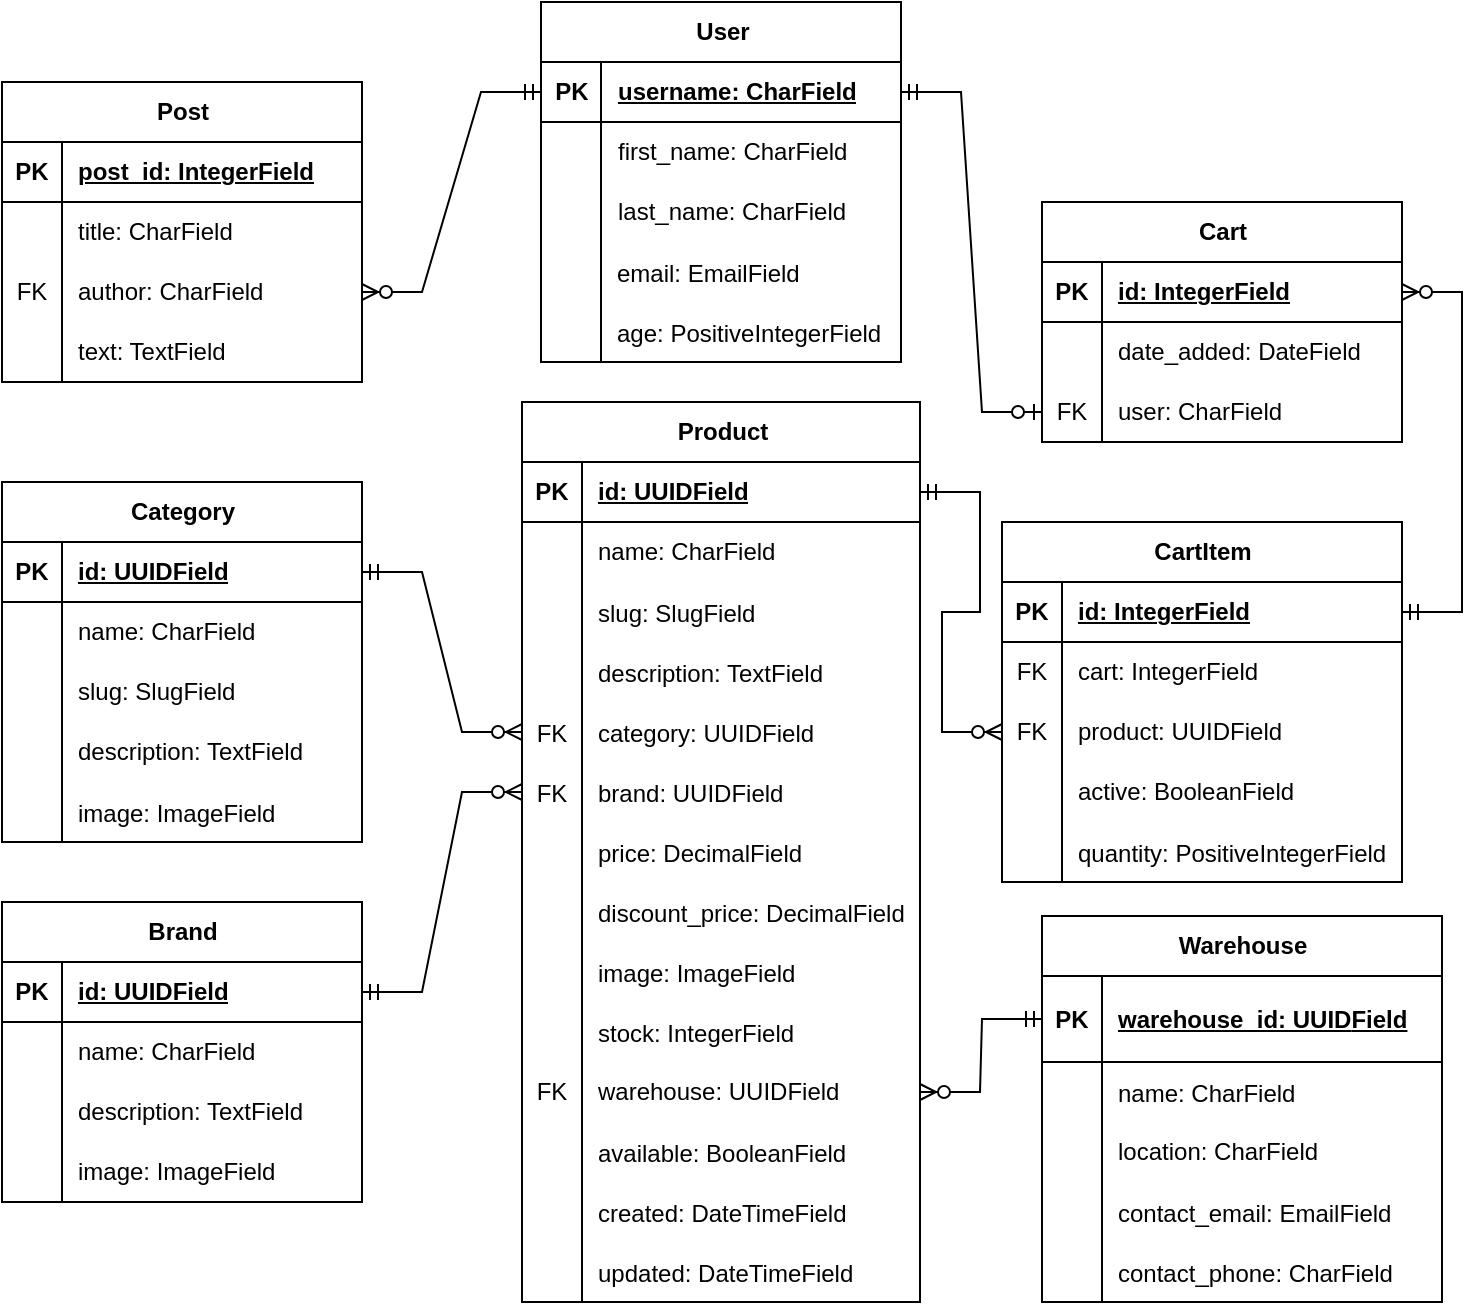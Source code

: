 <mxfile version="24.7.17">
  <diagram id="R2lEEEUBdFMjLlhIrx00" name="Page-1">
    <mxGraphModel dx="1434" dy="838" grid="1" gridSize="10" guides="1" tooltips="1" connect="1" arrows="1" fold="1" page="1" pageScale="1" pageWidth="1169" pageHeight="1654" math="0" shadow="0" extFonts="Permanent Marker^https://fonts.googleapis.com/css?family=Permanent+Marker">
      <root>
        <mxCell id="0" />
        <mxCell id="1" parent="0" />
        <mxCell id="9a4lWJlWCkTllYiElJzS-14" value="Warehouse" style="shape=table;startSize=30;container=1;collapsible=1;childLayout=tableLayout;fixedRows=1;rowLines=0;fontStyle=1;align=center;resizeLast=1;html=1;" parent="1" vertex="1">
          <mxGeometry x="920" y="657" width="200" height="193" as="geometry" />
        </mxCell>
        <mxCell id="9a4lWJlWCkTllYiElJzS-15" value="" style="shape=tableRow;horizontal=0;startSize=0;swimlaneHead=0;swimlaneBody=0;fillColor=none;collapsible=0;dropTarget=0;points=[[0,0.5],[1,0.5]];portConstraint=eastwest;top=0;left=0;right=0;bottom=1;" parent="9a4lWJlWCkTllYiElJzS-14" vertex="1">
          <mxGeometry y="30" width="200" height="43" as="geometry" />
        </mxCell>
        <mxCell id="9a4lWJlWCkTllYiElJzS-16" value="PK" style="shape=partialRectangle;connectable=0;fillColor=none;top=0;left=0;bottom=0;right=0;fontStyle=1;overflow=hidden;whiteSpace=wrap;html=1;" parent="9a4lWJlWCkTllYiElJzS-15" vertex="1">
          <mxGeometry width="30" height="43" as="geometry">
            <mxRectangle width="30" height="43" as="alternateBounds" />
          </mxGeometry>
        </mxCell>
        <mxCell id="9a4lWJlWCkTllYiElJzS-17" value="warehouse_id: UUID&lt;span style=&quot;background-color: initial;&quot;&gt;Field&lt;/span&gt;" style="shape=partialRectangle;connectable=0;fillColor=none;top=0;left=0;bottom=0;right=0;align=left;spacingLeft=6;fontStyle=5;overflow=hidden;whiteSpace=wrap;html=1;" parent="9a4lWJlWCkTllYiElJzS-15" vertex="1">
          <mxGeometry x="30" width="170" height="43" as="geometry">
            <mxRectangle width="170" height="43" as="alternateBounds" />
          </mxGeometry>
        </mxCell>
        <mxCell id="gt1gGx5hnuuMi3qOZjvq-41" value="" style="shape=tableRow;horizontal=0;startSize=0;swimlaneHead=0;swimlaneBody=0;fillColor=none;collapsible=0;dropTarget=0;points=[[0,0.5],[1,0.5]];portConstraint=eastwest;top=0;left=0;right=0;bottom=0;" parent="9a4lWJlWCkTllYiElJzS-14" vertex="1">
          <mxGeometry y="73" width="200" height="30" as="geometry" />
        </mxCell>
        <mxCell id="gt1gGx5hnuuMi3qOZjvq-42" value="" style="shape=partialRectangle;connectable=0;fillColor=none;top=0;left=0;bottom=0;right=0;editable=1;overflow=hidden;" parent="gt1gGx5hnuuMi3qOZjvq-41" vertex="1">
          <mxGeometry width="30" height="30" as="geometry">
            <mxRectangle width="30" height="30" as="alternateBounds" />
          </mxGeometry>
        </mxCell>
        <mxCell id="gt1gGx5hnuuMi3qOZjvq-43" value="name: CharField" style="shape=partialRectangle;connectable=0;fillColor=none;top=0;left=0;bottom=0;right=0;align=left;spacingLeft=6;overflow=hidden;" parent="gt1gGx5hnuuMi3qOZjvq-41" vertex="1">
          <mxGeometry x="30" width="170" height="30" as="geometry">
            <mxRectangle width="170" height="30" as="alternateBounds" />
          </mxGeometry>
        </mxCell>
        <mxCell id="9a4lWJlWCkTllYiElJzS-18" value="" style="shape=tableRow;horizontal=0;startSize=0;swimlaneHead=0;swimlaneBody=0;fillColor=none;collapsible=0;dropTarget=0;points=[[0,0.5],[1,0.5]];portConstraint=eastwest;top=0;left=0;right=0;bottom=0;" parent="9a4lWJlWCkTllYiElJzS-14" vertex="1">
          <mxGeometry y="103" width="200" height="30" as="geometry" />
        </mxCell>
        <mxCell id="9a4lWJlWCkTllYiElJzS-19" value="" style="shape=partialRectangle;connectable=0;fillColor=none;top=0;left=0;bottom=0;right=0;editable=1;overflow=hidden;whiteSpace=wrap;html=1;" parent="9a4lWJlWCkTllYiElJzS-18" vertex="1">
          <mxGeometry width="30" height="30" as="geometry">
            <mxRectangle width="30" height="30" as="alternateBounds" />
          </mxGeometry>
        </mxCell>
        <mxCell id="9a4lWJlWCkTllYiElJzS-20" value="location: CharField" style="shape=partialRectangle;connectable=0;fillColor=none;top=0;left=0;bottom=0;right=0;align=left;spacingLeft=6;overflow=hidden;whiteSpace=wrap;html=1;" parent="9a4lWJlWCkTllYiElJzS-18" vertex="1">
          <mxGeometry x="30" width="170" height="30" as="geometry">
            <mxRectangle width="170" height="30" as="alternateBounds" />
          </mxGeometry>
        </mxCell>
        <mxCell id="gt1gGx5hnuuMi3qOZjvq-44" value="" style="shape=tableRow;horizontal=0;startSize=0;swimlaneHead=0;swimlaneBody=0;fillColor=none;collapsible=0;dropTarget=0;points=[[0,0.5],[1,0.5]];portConstraint=eastwest;top=0;left=0;right=0;bottom=0;" parent="9a4lWJlWCkTllYiElJzS-14" vertex="1">
          <mxGeometry y="133" width="200" height="30" as="geometry" />
        </mxCell>
        <mxCell id="gt1gGx5hnuuMi3qOZjvq-45" value="" style="shape=partialRectangle;connectable=0;fillColor=none;top=0;left=0;bottom=0;right=0;editable=1;overflow=hidden;" parent="gt1gGx5hnuuMi3qOZjvq-44" vertex="1">
          <mxGeometry width="30" height="30" as="geometry">
            <mxRectangle width="30" height="30" as="alternateBounds" />
          </mxGeometry>
        </mxCell>
        <mxCell id="gt1gGx5hnuuMi3qOZjvq-46" value="contact_email: EmailField" style="shape=partialRectangle;connectable=0;fillColor=none;top=0;left=0;bottom=0;right=0;align=left;spacingLeft=6;overflow=hidden;" parent="gt1gGx5hnuuMi3qOZjvq-44" vertex="1">
          <mxGeometry x="30" width="170" height="30" as="geometry">
            <mxRectangle width="170" height="30" as="alternateBounds" />
          </mxGeometry>
        </mxCell>
        <mxCell id="gt1gGx5hnuuMi3qOZjvq-47" value="" style="shape=tableRow;horizontal=0;startSize=0;swimlaneHead=0;swimlaneBody=0;fillColor=none;collapsible=0;dropTarget=0;points=[[0,0.5],[1,0.5]];portConstraint=eastwest;top=0;left=0;right=0;bottom=0;" parent="9a4lWJlWCkTllYiElJzS-14" vertex="1">
          <mxGeometry y="163" width="200" height="30" as="geometry" />
        </mxCell>
        <mxCell id="gt1gGx5hnuuMi3qOZjvq-48" value="" style="shape=partialRectangle;connectable=0;fillColor=none;top=0;left=0;bottom=0;right=0;editable=1;overflow=hidden;" parent="gt1gGx5hnuuMi3qOZjvq-47" vertex="1">
          <mxGeometry width="30" height="30" as="geometry">
            <mxRectangle width="30" height="30" as="alternateBounds" />
          </mxGeometry>
        </mxCell>
        <mxCell id="gt1gGx5hnuuMi3qOZjvq-49" value="contact_phone: CharField" style="shape=partialRectangle;connectable=0;fillColor=none;top=0;left=0;bottom=0;right=0;align=left;spacingLeft=6;overflow=hidden;" parent="gt1gGx5hnuuMi3qOZjvq-47" vertex="1">
          <mxGeometry x="30" width="170" height="30" as="geometry">
            <mxRectangle width="170" height="30" as="alternateBounds" />
          </mxGeometry>
        </mxCell>
        <mxCell id="9a4lWJlWCkTllYiElJzS-28" value="Product" style="shape=table;startSize=30;container=1;collapsible=1;childLayout=tableLayout;fixedRows=1;rowLines=0;fontStyle=1;align=center;resizeLast=1;html=1;" parent="1" vertex="1">
          <mxGeometry x="660" y="400" width="199" height="450" as="geometry" />
        </mxCell>
        <mxCell id="9a4lWJlWCkTllYiElJzS-29" value="" style="shape=tableRow;horizontal=0;startSize=0;swimlaneHead=0;swimlaneBody=0;fillColor=none;collapsible=0;dropTarget=0;points=[[0,0.5],[1,0.5]];portConstraint=eastwest;top=0;left=0;right=0;bottom=1;" parent="9a4lWJlWCkTllYiElJzS-28" vertex="1">
          <mxGeometry y="30" width="199" height="30" as="geometry" />
        </mxCell>
        <mxCell id="9a4lWJlWCkTllYiElJzS-30" value="PK" style="shape=partialRectangle;connectable=0;fillColor=none;top=0;left=0;bottom=0;right=0;fontStyle=1;overflow=hidden;whiteSpace=wrap;html=1;" parent="9a4lWJlWCkTllYiElJzS-29" vertex="1">
          <mxGeometry width="30" height="30" as="geometry">
            <mxRectangle width="30" height="30" as="alternateBounds" />
          </mxGeometry>
        </mxCell>
        <mxCell id="9a4lWJlWCkTllYiElJzS-31" value="id: UUIDField" style="shape=partialRectangle;connectable=0;fillColor=none;top=0;left=0;bottom=0;right=0;align=left;spacingLeft=6;fontStyle=5;overflow=hidden;whiteSpace=wrap;html=1;" parent="9a4lWJlWCkTllYiElJzS-29" vertex="1">
          <mxGeometry x="30" width="169" height="30" as="geometry">
            <mxRectangle width="169" height="30" as="alternateBounds" />
          </mxGeometry>
        </mxCell>
        <mxCell id="9a4lWJlWCkTllYiElJzS-32" value="" style="shape=tableRow;horizontal=0;startSize=0;swimlaneHead=0;swimlaneBody=0;fillColor=none;collapsible=0;dropTarget=0;points=[[0,0.5],[1,0.5]];portConstraint=eastwest;top=0;left=0;right=0;bottom=0;" parent="9a4lWJlWCkTllYiElJzS-28" vertex="1">
          <mxGeometry y="60" width="199" height="30" as="geometry" />
        </mxCell>
        <mxCell id="9a4lWJlWCkTllYiElJzS-33" value="" style="shape=partialRectangle;connectable=0;fillColor=none;top=0;left=0;bottom=0;right=0;editable=1;overflow=hidden;whiteSpace=wrap;html=1;" parent="9a4lWJlWCkTllYiElJzS-32" vertex="1">
          <mxGeometry width="30" height="30" as="geometry">
            <mxRectangle width="30" height="30" as="alternateBounds" />
          </mxGeometry>
        </mxCell>
        <mxCell id="9a4lWJlWCkTllYiElJzS-34" value="name: CharField" style="shape=partialRectangle;connectable=0;fillColor=none;top=0;left=0;bottom=0;right=0;align=left;spacingLeft=6;overflow=hidden;whiteSpace=wrap;html=1;" parent="9a4lWJlWCkTllYiElJzS-32" vertex="1">
          <mxGeometry x="30" width="169" height="30" as="geometry">
            <mxRectangle width="169" height="30" as="alternateBounds" />
          </mxGeometry>
        </mxCell>
        <mxCell id="gt1gGx5hnuuMi3qOZjvq-4" value="" style="shape=tableRow;horizontal=0;startSize=0;swimlaneHead=0;swimlaneBody=0;fillColor=none;collapsible=0;dropTarget=0;points=[[0,0.5],[1,0.5]];portConstraint=eastwest;top=0;left=0;right=0;bottom=0;" parent="9a4lWJlWCkTllYiElJzS-28" vertex="1">
          <mxGeometry y="90" width="199" height="30" as="geometry" />
        </mxCell>
        <mxCell id="gt1gGx5hnuuMi3qOZjvq-5" value="" style="shape=partialRectangle;connectable=0;fillColor=none;top=0;left=0;bottom=0;right=0;editable=1;overflow=hidden;" parent="gt1gGx5hnuuMi3qOZjvq-4" vertex="1">
          <mxGeometry width="30" height="30" as="geometry">
            <mxRectangle width="30" height="30" as="alternateBounds" />
          </mxGeometry>
        </mxCell>
        <mxCell id="gt1gGx5hnuuMi3qOZjvq-6" value="slug: SlugField" style="shape=partialRectangle;connectable=0;fillColor=none;top=0;left=0;bottom=0;right=0;align=left;spacingLeft=6;overflow=hidden;" parent="gt1gGx5hnuuMi3qOZjvq-4" vertex="1">
          <mxGeometry x="30" width="169" height="30" as="geometry">
            <mxRectangle width="169" height="30" as="alternateBounds" />
          </mxGeometry>
        </mxCell>
        <mxCell id="gt1gGx5hnuuMi3qOZjvq-7" value="" style="shape=tableRow;horizontal=0;startSize=0;swimlaneHead=0;swimlaneBody=0;fillColor=none;collapsible=0;dropTarget=0;points=[[0,0.5],[1,0.5]];portConstraint=eastwest;top=0;left=0;right=0;bottom=0;" parent="9a4lWJlWCkTllYiElJzS-28" vertex="1">
          <mxGeometry y="120" width="199" height="30" as="geometry" />
        </mxCell>
        <mxCell id="gt1gGx5hnuuMi3qOZjvq-8" value="" style="shape=partialRectangle;connectable=0;fillColor=none;top=0;left=0;bottom=0;right=0;editable=1;overflow=hidden;" parent="gt1gGx5hnuuMi3qOZjvq-7" vertex="1">
          <mxGeometry width="30" height="30" as="geometry">
            <mxRectangle width="30" height="30" as="alternateBounds" />
          </mxGeometry>
        </mxCell>
        <mxCell id="gt1gGx5hnuuMi3qOZjvq-9" value="description: TextField" style="shape=partialRectangle;connectable=0;fillColor=none;top=0;left=0;bottom=0;right=0;align=left;spacingLeft=6;overflow=hidden;" parent="gt1gGx5hnuuMi3qOZjvq-7" vertex="1">
          <mxGeometry x="30" width="169" height="30" as="geometry">
            <mxRectangle width="169" height="30" as="alternateBounds" />
          </mxGeometry>
        </mxCell>
        <mxCell id="gt1gGx5hnuuMi3qOZjvq-10" value="" style="shape=tableRow;horizontal=0;startSize=0;swimlaneHead=0;swimlaneBody=0;fillColor=none;collapsible=0;dropTarget=0;points=[[0,0.5],[1,0.5]];portConstraint=eastwest;top=0;left=0;right=0;bottom=0;" parent="9a4lWJlWCkTllYiElJzS-28" vertex="1">
          <mxGeometry y="150" width="199" height="30" as="geometry" />
        </mxCell>
        <mxCell id="gt1gGx5hnuuMi3qOZjvq-11" value="FK" style="shape=partialRectangle;connectable=0;fillColor=none;top=0;left=0;bottom=0;right=0;editable=1;overflow=hidden;" parent="gt1gGx5hnuuMi3qOZjvq-10" vertex="1">
          <mxGeometry width="30" height="30" as="geometry">
            <mxRectangle width="30" height="30" as="alternateBounds" />
          </mxGeometry>
        </mxCell>
        <mxCell id="gt1gGx5hnuuMi3qOZjvq-12" value="category: UUIDField" style="shape=partialRectangle;connectable=0;fillColor=none;top=0;left=0;bottom=0;right=0;align=left;spacingLeft=6;overflow=hidden;" parent="gt1gGx5hnuuMi3qOZjvq-10" vertex="1">
          <mxGeometry x="30" width="169" height="30" as="geometry">
            <mxRectangle width="169" height="30" as="alternateBounds" />
          </mxGeometry>
        </mxCell>
        <mxCell id="gt1gGx5hnuuMi3qOZjvq-13" value="" style="shape=tableRow;horizontal=0;startSize=0;swimlaneHead=0;swimlaneBody=0;fillColor=none;collapsible=0;dropTarget=0;points=[[0,0.5],[1,0.5]];portConstraint=eastwest;top=0;left=0;right=0;bottom=0;" parent="9a4lWJlWCkTllYiElJzS-28" vertex="1">
          <mxGeometry y="180" width="199" height="30" as="geometry" />
        </mxCell>
        <mxCell id="gt1gGx5hnuuMi3qOZjvq-14" value="FK" style="shape=partialRectangle;connectable=0;fillColor=none;top=0;left=0;bottom=0;right=0;editable=1;overflow=hidden;" parent="gt1gGx5hnuuMi3qOZjvq-13" vertex="1">
          <mxGeometry width="30" height="30" as="geometry">
            <mxRectangle width="30" height="30" as="alternateBounds" />
          </mxGeometry>
        </mxCell>
        <mxCell id="gt1gGx5hnuuMi3qOZjvq-15" value="brand: UUIDField" style="shape=partialRectangle;connectable=0;fillColor=none;top=0;left=0;bottom=0;right=0;align=left;spacingLeft=6;overflow=hidden;" parent="gt1gGx5hnuuMi3qOZjvq-13" vertex="1">
          <mxGeometry x="30" width="169" height="30" as="geometry">
            <mxRectangle width="169" height="30" as="alternateBounds" />
          </mxGeometry>
        </mxCell>
        <mxCell id="gt1gGx5hnuuMi3qOZjvq-16" value="" style="shape=tableRow;horizontal=0;startSize=0;swimlaneHead=0;swimlaneBody=0;fillColor=none;collapsible=0;dropTarget=0;points=[[0,0.5],[1,0.5]];portConstraint=eastwest;top=0;left=0;right=0;bottom=0;" parent="9a4lWJlWCkTllYiElJzS-28" vertex="1">
          <mxGeometry y="210" width="199" height="30" as="geometry" />
        </mxCell>
        <mxCell id="gt1gGx5hnuuMi3qOZjvq-17" value="" style="shape=partialRectangle;connectable=0;fillColor=none;top=0;left=0;bottom=0;right=0;editable=1;overflow=hidden;" parent="gt1gGx5hnuuMi3qOZjvq-16" vertex="1">
          <mxGeometry width="30" height="30" as="geometry">
            <mxRectangle width="30" height="30" as="alternateBounds" />
          </mxGeometry>
        </mxCell>
        <mxCell id="gt1gGx5hnuuMi3qOZjvq-18" value="price: DecimalField" style="shape=partialRectangle;connectable=0;fillColor=none;top=0;left=0;bottom=0;right=0;align=left;spacingLeft=6;overflow=hidden;" parent="gt1gGx5hnuuMi3qOZjvq-16" vertex="1">
          <mxGeometry x="30" width="169" height="30" as="geometry">
            <mxRectangle width="169" height="30" as="alternateBounds" />
          </mxGeometry>
        </mxCell>
        <mxCell id="gt1gGx5hnuuMi3qOZjvq-19" value="" style="shape=tableRow;horizontal=0;startSize=0;swimlaneHead=0;swimlaneBody=0;fillColor=none;collapsible=0;dropTarget=0;points=[[0,0.5],[1,0.5]];portConstraint=eastwest;top=0;left=0;right=0;bottom=0;" parent="9a4lWJlWCkTllYiElJzS-28" vertex="1">
          <mxGeometry y="240" width="199" height="30" as="geometry" />
        </mxCell>
        <mxCell id="gt1gGx5hnuuMi3qOZjvq-20" value="" style="shape=partialRectangle;connectable=0;fillColor=none;top=0;left=0;bottom=0;right=0;editable=1;overflow=hidden;" parent="gt1gGx5hnuuMi3qOZjvq-19" vertex="1">
          <mxGeometry width="30" height="30" as="geometry">
            <mxRectangle width="30" height="30" as="alternateBounds" />
          </mxGeometry>
        </mxCell>
        <mxCell id="gt1gGx5hnuuMi3qOZjvq-21" value="discount_price: DecimalField" style="shape=partialRectangle;connectable=0;fillColor=none;top=0;left=0;bottom=0;right=0;align=left;spacingLeft=6;overflow=hidden;" parent="gt1gGx5hnuuMi3qOZjvq-19" vertex="1">
          <mxGeometry x="30" width="169" height="30" as="geometry">
            <mxRectangle width="169" height="30" as="alternateBounds" />
          </mxGeometry>
        </mxCell>
        <mxCell id="gt1gGx5hnuuMi3qOZjvq-22" value="" style="shape=tableRow;horizontal=0;startSize=0;swimlaneHead=0;swimlaneBody=0;fillColor=none;collapsible=0;dropTarget=0;points=[[0,0.5],[1,0.5]];portConstraint=eastwest;top=0;left=0;right=0;bottom=0;" parent="9a4lWJlWCkTllYiElJzS-28" vertex="1">
          <mxGeometry y="270" width="199" height="30" as="geometry" />
        </mxCell>
        <mxCell id="gt1gGx5hnuuMi3qOZjvq-23" value="" style="shape=partialRectangle;connectable=0;fillColor=none;top=0;left=0;bottom=0;right=0;editable=1;overflow=hidden;" parent="gt1gGx5hnuuMi3qOZjvq-22" vertex="1">
          <mxGeometry width="30" height="30" as="geometry">
            <mxRectangle width="30" height="30" as="alternateBounds" />
          </mxGeometry>
        </mxCell>
        <mxCell id="gt1gGx5hnuuMi3qOZjvq-24" value="image: ImageField" style="shape=partialRectangle;connectable=0;fillColor=none;top=0;left=0;bottom=0;right=0;align=left;spacingLeft=6;overflow=hidden;" parent="gt1gGx5hnuuMi3qOZjvq-22" vertex="1">
          <mxGeometry x="30" width="169" height="30" as="geometry">
            <mxRectangle width="169" height="30" as="alternateBounds" />
          </mxGeometry>
        </mxCell>
        <mxCell id="gt1gGx5hnuuMi3qOZjvq-25" value="" style="shape=tableRow;horizontal=0;startSize=0;swimlaneHead=0;swimlaneBody=0;fillColor=none;collapsible=0;dropTarget=0;points=[[0,0.5],[1,0.5]];portConstraint=eastwest;top=0;left=0;right=0;bottom=0;" parent="9a4lWJlWCkTllYiElJzS-28" vertex="1">
          <mxGeometry y="300" width="199" height="30" as="geometry" />
        </mxCell>
        <mxCell id="gt1gGx5hnuuMi3qOZjvq-26" value="" style="shape=partialRectangle;connectable=0;fillColor=none;top=0;left=0;bottom=0;right=0;editable=1;overflow=hidden;" parent="gt1gGx5hnuuMi3qOZjvq-25" vertex="1">
          <mxGeometry width="30" height="30" as="geometry">
            <mxRectangle width="30" height="30" as="alternateBounds" />
          </mxGeometry>
        </mxCell>
        <mxCell id="gt1gGx5hnuuMi3qOZjvq-27" value="stock: IntegerField" style="shape=partialRectangle;connectable=0;fillColor=none;top=0;left=0;bottom=0;right=0;align=left;spacingLeft=6;overflow=hidden;" parent="gt1gGx5hnuuMi3qOZjvq-25" vertex="1">
          <mxGeometry x="30" width="169" height="30" as="geometry">
            <mxRectangle width="169" height="30" as="alternateBounds" />
          </mxGeometry>
        </mxCell>
        <mxCell id="9a4lWJlWCkTllYiElJzS-35" value="" style="shape=tableRow;horizontal=0;startSize=0;swimlaneHead=0;swimlaneBody=0;fillColor=none;collapsible=0;dropTarget=0;points=[[0,0.5],[1,0.5]];portConstraint=eastwest;top=0;left=0;right=0;bottom=0;" parent="9a4lWJlWCkTllYiElJzS-28" vertex="1">
          <mxGeometry y="330" width="199" height="30" as="geometry" />
        </mxCell>
        <mxCell id="9a4lWJlWCkTllYiElJzS-36" value="FK" style="shape=partialRectangle;connectable=0;fillColor=none;top=0;left=0;bottom=0;right=0;editable=1;overflow=hidden;whiteSpace=wrap;html=1;" parent="9a4lWJlWCkTllYiElJzS-35" vertex="1">
          <mxGeometry width="30" height="30" as="geometry">
            <mxRectangle width="30" height="30" as="alternateBounds" />
          </mxGeometry>
        </mxCell>
        <mxCell id="9a4lWJlWCkTllYiElJzS-37" value="warehouse: UUIDField" style="shape=partialRectangle;connectable=0;fillColor=none;top=0;left=0;bottom=0;right=0;align=left;spacingLeft=6;overflow=hidden;whiteSpace=wrap;html=1;" parent="9a4lWJlWCkTllYiElJzS-35" vertex="1">
          <mxGeometry x="30" width="169" height="30" as="geometry">
            <mxRectangle width="169" height="30" as="alternateBounds" />
          </mxGeometry>
        </mxCell>
        <mxCell id="gt1gGx5hnuuMi3qOZjvq-28" value="" style="shape=tableRow;horizontal=0;startSize=0;swimlaneHead=0;swimlaneBody=0;fillColor=none;collapsible=0;dropTarget=0;points=[[0,0.5],[1,0.5]];portConstraint=eastwest;top=0;left=0;right=0;bottom=0;" parent="9a4lWJlWCkTllYiElJzS-28" vertex="1">
          <mxGeometry y="360" width="199" height="30" as="geometry" />
        </mxCell>
        <mxCell id="gt1gGx5hnuuMi3qOZjvq-29" value="" style="shape=partialRectangle;connectable=0;fillColor=none;top=0;left=0;bottom=0;right=0;editable=1;overflow=hidden;" parent="gt1gGx5hnuuMi3qOZjvq-28" vertex="1">
          <mxGeometry width="30" height="30" as="geometry">
            <mxRectangle width="30" height="30" as="alternateBounds" />
          </mxGeometry>
        </mxCell>
        <mxCell id="gt1gGx5hnuuMi3qOZjvq-30" value="available: BooleanField" style="shape=partialRectangle;connectable=0;fillColor=none;top=0;left=0;bottom=0;right=0;align=left;spacingLeft=6;overflow=hidden;" parent="gt1gGx5hnuuMi3qOZjvq-28" vertex="1">
          <mxGeometry x="30" width="169" height="30" as="geometry">
            <mxRectangle width="169" height="30" as="alternateBounds" />
          </mxGeometry>
        </mxCell>
        <mxCell id="gt1gGx5hnuuMi3qOZjvq-35" value="" style="shape=tableRow;horizontal=0;startSize=0;swimlaneHead=0;swimlaneBody=0;fillColor=none;collapsible=0;dropTarget=0;points=[[0,0.5],[1,0.5]];portConstraint=eastwest;top=0;left=0;right=0;bottom=0;" parent="9a4lWJlWCkTllYiElJzS-28" vertex="1">
          <mxGeometry y="390" width="199" height="30" as="geometry" />
        </mxCell>
        <mxCell id="gt1gGx5hnuuMi3qOZjvq-36" value="" style="shape=partialRectangle;connectable=0;fillColor=none;top=0;left=0;bottom=0;right=0;editable=1;overflow=hidden;" parent="gt1gGx5hnuuMi3qOZjvq-35" vertex="1">
          <mxGeometry width="30" height="30" as="geometry">
            <mxRectangle width="30" height="30" as="alternateBounds" />
          </mxGeometry>
        </mxCell>
        <mxCell id="gt1gGx5hnuuMi3qOZjvq-37" value="created: DateTimeField" style="shape=partialRectangle;connectable=0;fillColor=none;top=0;left=0;bottom=0;right=0;align=left;spacingLeft=6;overflow=hidden;" parent="gt1gGx5hnuuMi3qOZjvq-35" vertex="1">
          <mxGeometry x="30" width="169" height="30" as="geometry">
            <mxRectangle width="169" height="30" as="alternateBounds" />
          </mxGeometry>
        </mxCell>
        <mxCell id="gt1gGx5hnuuMi3qOZjvq-38" value="" style="shape=tableRow;horizontal=0;startSize=0;swimlaneHead=0;swimlaneBody=0;fillColor=none;collapsible=0;dropTarget=0;points=[[0,0.5],[1,0.5]];portConstraint=eastwest;top=0;left=0;right=0;bottom=0;" parent="9a4lWJlWCkTllYiElJzS-28" vertex="1">
          <mxGeometry y="420" width="199" height="30" as="geometry" />
        </mxCell>
        <mxCell id="gt1gGx5hnuuMi3qOZjvq-39" value="" style="shape=partialRectangle;connectable=0;fillColor=none;top=0;left=0;bottom=0;right=0;editable=1;overflow=hidden;" parent="gt1gGx5hnuuMi3qOZjvq-38" vertex="1">
          <mxGeometry width="30" height="30" as="geometry">
            <mxRectangle width="30" height="30" as="alternateBounds" />
          </mxGeometry>
        </mxCell>
        <mxCell id="gt1gGx5hnuuMi3qOZjvq-40" value="updated: DateTimeField" style="shape=partialRectangle;connectable=0;fillColor=none;top=0;left=0;bottom=0;right=0;align=left;spacingLeft=6;overflow=hidden;" parent="gt1gGx5hnuuMi3qOZjvq-38" vertex="1">
          <mxGeometry x="30" width="169" height="30" as="geometry">
            <mxRectangle width="169" height="30" as="alternateBounds" />
          </mxGeometry>
        </mxCell>
        <mxCell id="9a4lWJlWCkTllYiElJzS-46" value="User" style="shape=table;startSize=30;container=1;collapsible=1;childLayout=tableLayout;fixedRows=1;rowLines=0;fontStyle=1;align=center;resizeLast=1;html=1;" parent="1" vertex="1">
          <mxGeometry x="669.5" y="200" width="180" height="180" as="geometry" />
        </mxCell>
        <mxCell id="9a4lWJlWCkTllYiElJzS-47" value="" style="shape=tableRow;horizontal=0;startSize=0;swimlaneHead=0;swimlaneBody=0;fillColor=none;collapsible=0;dropTarget=0;points=[[0,0.5],[1,0.5]];portConstraint=eastwest;top=0;left=0;right=0;bottom=1;" parent="9a4lWJlWCkTllYiElJzS-46" vertex="1">
          <mxGeometry y="30" width="180" height="30" as="geometry" />
        </mxCell>
        <mxCell id="9a4lWJlWCkTllYiElJzS-48" value="PK" style="shape=partialRectangle;connectable=0;fillColor=none;top=0;left=0;bottom=0;right=0;fontStyle=1;overflow=hidden;whiteSpace=wrap;html=1;" parent="9a4lWJlWCkTllYiElJzS-47" vertex="1">
          <mxGeometry width="30" height="30" as="geometry">
            <mxRectangle width="30" height="30" as="alternateBounds" />
          </mxGeometry>
        </mxCell>
        <mxCell id="9a4lWJlWCkTllYiElJzS-49" value="username: CharField" style="shape=partialRectangle;connectable=0;fillColor=none;top=0;left=0;bottom=0;right=0;align=left;spacingLeft=6;fontStyle=5;overflow=hidden;whiteSpace=wrap;html=1;" parent="9a4lWJlWCkTllYiElJzS-47" vertex="1">
          <mxGeometry x="30" width="150" height="30" as="geometry">
            <mxRectangle width="150" height="30" as="alternateBounds" />
          </mxGeometry>
        </mxCell>
        <mxCell id="9a4lWJlWCkTllYiElJzS-53" value="" style="shape=tableRow;horizontal=0;startSize=0;swimlaneHead=0;swimlaneBody=0;fillColor=none;collapsible=0;dropTarget=0;points=[[0,0.5],[1,0.5]];portConstraint=eastwest;top=0;left=0;right=0;bottom=0;" parent="9a4lWJlWCkTllYiElJzS-46" vertex="1">
          <mxGeometry y="60" width="180" height="30" as="geometry" />
        </mxCell>
        <mxCell id="9a4lWJlWCkTllYiElJzS-54" value="" style="shape=partialRectangle;connectable=0;fillColor=none;top=0;left=0;bottom=0;right=0;editable=1;overflow=hidden;whiteSpace=wrap;html=1;" parent="9a4lWJlWCkTllYiElJzS-53" vertex="1">
          <mxGeometry width="30" height="30" as="geometry">
            <mxRectangle width="30" height="30" as="alternateBounds" />
          </mxGeometry>
        </mxCell>
        <mxCell id="9a4lWJlWCkTllYiElJzS-55" value="first_name: CharField" style="shape=partialRectangle;connectable=0;fillColor=none;top=0;left=0;bottom=0;right=0;align=left;spacingLeft=6;overflow=hidden;whiteSpace=wrap;html=1;" parent="9a4lWJlWCkTllYiElJzS-53" vertex="1">
          <mxGeometry x="30" width="150" height="30" as="geometry">
            <mxRectangle width="150" height="30" as="alternateBounds" />
          </mxGeometry>
        </mxCell>
        <mxCell id="9a4lWJlWCkTllYiElJzS-56" value="" style="shape=tableRow;horizontal=0;startSize=0;swimlaneHead=0;swimlaneBody=0;fillColor=none;collapsible=0;dropTarget=0;points=[[0,0.5],[1,0.5]];portConstraint=eastwest;top=0;left=0;right=0;bottom=0;" parent="9a4lWJlWCkTllYiElJzS-46" vertex="1">
          <mxGeometry y="90" width="180" height="30" as="geometry" />
        </mxCell>
        <mxCell id="9a4lWJlWCkTllYiElJzS-57" value="" style="shape=partialRectangle;connectable=0;fillColor=none;top=0;left=0;bottom=0;right=0;editable=1;overflow=hidden;whiteSpace=wrap;html=1;" parent="9a4lWJlWCkTllYiElJzS-56" vertex="1">
          <mxGeometry width="30" height="30" as="geometry">
            <mxRectangle width="30" height="30" as="alternateBounds" />
          </mxGeometry>
        </mxCell>
        <mxCell id="9a4lWJlWCkTllYiElJzS-58" value="last_name: CharField" style="shape=partialRectangle;connectable=0;fillColor=none;top=0;left=0;bottom=0;right=0;align=left;spacingLeft=6;overflow=hidden;whiteSpace=wrap;html=1;" parent="9a4lWJlWCkTllYiElJzS-56" vertex="1">
          <mxGeometry x="30" width="150" height="30" as="geometry">
            <mxRectangle width="150" height="30" as="alternateBounds" />
          </mxGeometry>
        </mxCell>
        <mxCell id="gt1gGx5hnuuMi3qOZjvq-82" value="" style="shape=tableRow;horizontal=0;startSize=0;swimlaneHead=0;swimlaneBody=0;fillColor=none;collapsible=0;dropTarget=0;points=[[0,0.5],[1,0.5]];portConstraint=eastwest;top=0;left=0;right=0;bottom=0;" parent="9a4lWJlWCkTllYiElJzS-46" vertex="1">
          <mxGeometry y="120" width="180" height="30" as="geometry" />
        </mxCell>
        <mxCell id="gt1gGx5hnuuMi3qOZjvq-83" value="" style="shape=partialRectangle;connectable=0;fillColor=none;top=0;left=0;bottom=0;right=0;editable=1;overflow=hidden;" parent="gt1gGx5hnuuMi3qOZjvq-82" vertex="1">
          <mxGeometry width="30" height="30" as="geometry">
            <mxRectangle width="30" height="30" as="alternateBounds" />
          </mxGeometry>
        </mxCell>
        <mxCell id="gt1gGx5hnuuMi3qOZjvq-84" value="email: EmailField" style="shape=partialRectangle;connectable=0;fillColor=none;top=0;left=0;bottom=0;right=0;align=left;spacingLeft=6;overflow=hidden;" parent="gt1gGx5hnuuMi3qOZjvq-82" vertex="1">
          <mxGeometry x="30" width="150" height="30" as="geometry">
            <mxRectangle width="150" height="30" as="alternateBounds" />
          </mxGeometry>
        </mxCell>
        <mxCell id="gt1gGx5hnuuMi3qOZjvq-85" value="" style="shape=tableRow;horizontal=0;startSize=0;swimlaneHead=0;swimlaneBody=0;fillColor=none;collapsible=0;dropTarget=0;points=[[0,0.5],[1,0.5]];portConstraint=eastwest;top=0;left=0;right=0;bottom=0;" parent="9a4lWJlWCkTllYiElJzS-46" vertex="1">
          <mxGeometry y="150" width="180" height="30" as="geometry" />
        </mxCell>
        <mxCell id="gt1gGx5hnuuMi3qOZjvq-86" value="" style="shape=partialRectangle;connectable=0;fillColor=none;top=0;left=0;bottom=0;right=0;editable=1;overflow=hidden;" parent="gt1gGx5hnuuMi3qOZjvq-85" vertex="1">
          <mxGeometry width="30" height="30" as="geometry">
            <mxRectangle width="30" height="30" as="alternateBounds" />
          </mxGeometry>
        </mxCell>
        <mxCell id="gt1gGx5hnuuMi3qOZjvq-87" value="age: PositiveIntegerField" style="shape=partialRectangle;connectable=0;fillColor=none;top=0;left=0;bottom=0;right=0;align=left;spacingLeft=6;overflow=hidden;" parent="gt1gGx5hnuuMi3qOZjvq-85" vertex="1">
          <mxGeometry x="30" width="150" height="30" as="geometry">
            <mxRectangle width="150" height="30" as="alternateBounds" />
          </mxGeometry>
        </mxCell>
        <mxCell id="CSeSd1BVgWHs2ulrmNiZ-29" value="CartItem" style="shape=table;startSize=30;container=1;collapsible=1;childLayout=tableLayout;fixedRows=1;rowLines=0;fontStyle=1;align=center;resizeLast=1;html=1;" parent="1" vertex="1">
          <mxGeometry x="900" y="460" width="200" height="180" as="geometry">
            <mxRectangle x="460" y="250" width="140" height="30" as="alternateBounds" />
          </mxGeometry>
        </mxCell>
        <mxCell id="CSeSd1BVgWHs2ulrmNiZ-30" value="" style="shape=tableRow;horizontal=0;startSize=0;swimlaneHead=0;swimlaneBody=0;fillColor=none;collapsible=0;dropTarget=0;points=[[0,0.5],[1,0.5]];portConstraint=eastwest;top=0;left=0;right=0;bottom=1;" parent="CSeSd1BVgWHs2ulrmNiZ-29" vertex="1">
          <mxGeometry y="30" width="200" height="30" as="geometry" />
        </mxCell>
        <mxCell id="CSeSd1BVgWHs2ulrmNiZ-31" value="PK" style="shape=partialRectangle;connectable=0;fillColor=none;top=0;left=0;bottom=0;right=0;fontStyle=1;overflow=hidden;whiteSpace=wrap;html=1;" parent="CSeSd1BVgWHs2ulrmNiZ-30" vertex="1">
          <mxGeometry width="30" height="30" as="geometry">
            <mxRectangle width="30" height="30" as="alternateBounds" />
          </mxGeometry>
        </mxCell>
        <mxCell id="CSeSd1BVgWHs2ulrmNiZ-32" value="id: IntegerField" style="shape=partialRectangle;connectable=0;fillColor=none;top=0;left=0;bottom=0;right=0;align=left;spacingLeft=6;fontStyle=5;overflow=hidden;whiteSpace=wrap;html=1;" parent="CSeSd1BVgWHs2ulrmNiZ-30" vertex="1">
          <mxGeometry x="30" width="170" height="30" as="geometry">
            <mxRectangle width="170" height="30" as="alternateBounds" />
          </mxGeometry>
        </mxCell>
        <mxCell id="CSeSd1BVgWHs2ulrmNiZ-33" value="" style="shape=tableRow;horizontal=0;startSize=0;swimlaneHead=0;swimlaneBody=0;fillColor=none;collapsible=0;dropTarget=0;points=[[0,0.5],[1,0.5]];portConstraint=eastwest;top=0;left=0;right=0;bottom=0;" parent="CSeSd1BVgWHs2ulrmNiZ-29" vertex="1">
          <mxGeometry y="60" width="200" height="30" as="geometry" />
        </mxCell>
        <mxCell id="CSeSd1BVgWHs2ulrmNiZ-34" value="FK" style="shape=partialRectangle;connectable=0;fillColor=none;top=0;left=0;bottom=0;right=0;editable=1;overflow=hidden;whiteSpace=wrap;html=1;" parent="CSeSd1BVgWHs2ulrmNiZ-33" vertex="1">
          <mxGeometry width="30" height="30" as="geometry">
            <mxRectangle width="30" height="30" as="alternateBounds" />
          </mxGeometry>
        </mxCell>
        <mxCell id="CSeSd1BVgWHs2ulrmNiZ-35" value="cart: IntegerField" style="shape=partialRectangle;connectable=0;fillColor=none;top=0;left=0;bottom=0;right=0;align=left;spacingLeft=6;overflow=hidden;whiteSpace=wrap;html=1;" parent="CSeSd1BVgWHs2ulrmNiZ-33" vertex="1">
          <mxGeometry x="30" width="170" height="30" as="geometry">
            <mxRectangle width="170" height="30" as="alternateBounds" />
          </mxGeometry>
        </mxCell>
        <mxCell id="CSeSd1BVgWHs2ulrmNiZ-36" value="" style="shape=tableRow;horizontal=0;startSize=0;swimlaneHead=0;swimlaneBody=0;fillColor=none;collapsible=0;dropTarget=0;points=[[0,0.5],[1,0.5]];portConstraint=eastwest;top=0;left=0;right=0;bottom=0;" parent="CSeSd1BVgWHs2ulrmNiZ-29" vertex="1">
          <mxGeometry y="90" width="200" height="30" as="geometry" />
        </mxCell>
        <mxCell id="CSeSd1BVgWHs2ulrmNiZ-37" value="FK" style="shape=partialRectangle;connectable=0;fillColor=none;top=0;left=0;bottom=0;right=0;editable=1;overflow=hidden;whiteSpace=wrap;html=1;" parent="CSeSd1BVgWHs2ulrmNiZ-36" vertex="1">
          <mxGeometry width="30" height="30" as="geometry">
            <mxRectangle width="30" height="30" as="alternateBounds" />
          </mxGeometry>
        </mxCell>
        <mxCell id="CSeSd1BVgWHs2ulrmNiZ-38" value="product: UUIDField" style="shape=partialRectangle;connectable=0;fillColor=none;top=0;left=0;bottom=0;right=0;align=left;spacingLeft=6;overflow=hidden;whiteSpace=wrap;html=1;" parent="CSeSd1BVgWHs2ulrmNiZ-36" vertex="1">
          <mxGeometry x="30" width="170" height="30" as="geometry">
            <mxRectangle width="170" height="30" as="alternateBounds" />
          </mxGeometry>
        </mxCell>
        <mxCell id="CSeSd1BVgWHs2ulrmNiZ-39" value="" style="shape=tableRow;horizontal=0;startSize=0;swimlaneHead=0;swimlaneBody=0;fillColor=none;collapsible=0;dropTarget=0;points=[[0,0.5],[1,0.5]];portConstraint=eastwest;top=0;left=0;right=0;bottom=0;" parent="CSeSd1BVgWHs2ulrmNiZ-29" vertex="1">
          <mxGeometry y="120" width="200" height="30" as="geometry" />
        </mxCell>
        <mxCell id="CSeSd1BVgWHs2ulrmNiZ-40" value="" style="shape=partialRectangle;connectable=0;fillColor=none;top=0;left=0;bottom=0;right=0;editable=1;overflow=hidden;whiteSpace=wrap;html=1;" parent="CSeSd1BVgWHs2ulrmNiZ-39" vertex="1">
          <mxGeometry width="30" height="30" as="geometry">
            <mxRectangle width="30" height="30" as="alternateBounds" />
          </mxGeometry>
        </mxCell>
        <mxCell id="CSeSd1BVgWHs2ulrmNiZ-41" value="active: BooleanField" style="shape=partialRectangle;connectable=0;fillColor=none;top=0;left=0;bottom=0;right=0;align=left;spacingLeft=6;overflow=hidden;whiteSpace=wrap;html=1;" parent="CSeSd1BVgWHs2ulrmNiZ-39" vertex="1">
          <mxGeometry x="30" width="170" height="30" as="geometry">
            <mxRectangle width="170" height="30" as="alternateBounds" />
          </mxGeometry>
        </mxCell>
        <mxCell id="iM3SWrmo3woqO_aU4vh9-2" value="" style="shape=tableRow;horizontal=0;startSize=0;swimlaneHead=0;swimlaneBody=0;fillColor=none;collapsible=0;dropTarget=0;points=[[0,0.5],[1,0.5]];portConstraint=eastwest;top=0;left=0;right=0;bottom=0;" vertex="1" parent="CSeSd1BVgWHs2ulrmNiZ-29">
          <mxGeometry y="150" width="200" height="30" as="geometry" />
        </mxCell>
        <mxCell id="iM3SWrmo3woqO_aU4vh9-3" value="" style="shape=partialRectangle;connectable=0;fillColor=none;top=0;left=0;bottom=0;right=0;editable=1;overflow=hidden;" vertex="1" parent="iM3SWrmo3woqO_aU4vh9-2">
          <mxGeometry width="30" height="30" as="geometry">
            <mxRectangle width="30" height="30" as="alternateBounds" />
          </mxGeometry>
        </mxCell>
        <mxCell id="iM3SWrmo3woqO_aU4vh9-4" value="quantity: PositiveIntegerField" style="shape=partialRectangle;connectable=0;fillColor=none;top=0;left=0;bottom=0;right=0;align=left;spacingLeft=6;overflow=hidden;" vertex="1" parent="iM3SWrmo3woqO_aU4vh9-2">
          <mxGeometry x="30" width="170" height="30" as="geometry">
            <mxRectangle width="170" height="30" as="alternateBounds" />
          </mxGeometry>
        </mxCell>
        <mxCell id="gt1gGx5hnuuMi3qOZjvq-50" value="" style="edgeStyle=entityRelationEdgeStyle;fontSize=12;html=1;endArrow=ERzeroToMany;startArrow=ERmandOne;rounded=0;exitX=0;exitY=0.5;exitDx=0;exitDy=0;entryX=1;entryY=0.5;entryDx=0;entryDy=0;" parent="1" source="9a4lWJlWCkTllYiElJzS-15" target="9a4lWJlWCkTllYiElJzS-35" edge="1">
          <mxGeometry width="100" height="100" relative="1" as="geometry">
            <mxPoint x="820" y="1010" as="sourcePoint" />
            <mxPoint x="920" y="910" as="targetPoint" />
          </mxGeometry>
        </mxCell>
        <mxCell id="gt1gGx5hnuuMi3qOZjvq-51" value="Brand" style="shape=table;startSize=30;container=1;collapsible=1;childLayout=tableLayout;fixedRows=1;rowLines=0;fontStyle=1;align=center;resizeLast=1;html=1;" parent="1" vertex="1">
          <mxGeometry x="400" y="650" width="180" height="150" as="geometry" />
        </mxCell>
        <mxCell id="gt1gGx5hnuuMi3qOZjvq-52" value="" style="shape=tableRow;horizontal=0;startSize=0;swimlaneHead=0;swimlaneBody=0;fillColor=none;collapsible=0;dropTarget=0;points=[[0,0.5],[1,0.5]];portConstraint=eastwest;top=0;left=0;right=0;bottom=1;" parent="gt1gGx5hnuuMi3qOZjvq-51" vertex="1">
          <mxGeometry y="30" width="180" height="30" as="geometry" />
        </mxCell>
        <mxCell id="gt1gGx5hnuuMi3qOZjvq-53" value="PK" style="shape=partialRectangle;connectable=0;fillColor=none;top=0;left=0;bottom=0;right=0;fontStyle=1;overflow=hidden;whiteSpace=wrap;html=1;" parent="gt1gGx5hnuuMi3qOZjvq-52" vertex="1">
          <mxGeometry width="30" height="30" as="geometry">
            <mxRectangle width="30" height="30" as="alternateBounds" />
          </mxGeometry>
        </mxCell>
        <mxCell id="gt1gGx5hnuuMi3qOZjvq-54" value="id: UUIDField" style="shape=partialRectangle;connectable=0;fillColor=none;top=0;left=0;bottom=0;right=0;align=left;spacingLeft=6;fontStyle=5;overflow=hidden;whiteSpace=wrap;html=1;" parent="gt1gGx5hnuuMi3qOZjvq-52" vertex="1">
          <mxGeometry x="30" width="150" height="30" as="geometry">
            <mxRectangle width="150" height="30" as="alternateBounds" />
          </mxGeometry>
        </mxCell>
        <mxCell id="gt1gGx5hnuuMi3qOZjvq-55" value="" style="shape=tableRow;horizontal=0;startSize=0;swimlaneHead=0;swimlaneBody=0;fillColor=none;collapsible=0;dropTarget=0;points=[[0,0.5],[1,0.5]];portConstraint=eastwest;top=0;left=0;right=0;bottom=0;" parent="gt1gGx5hnuuMi3qOZjvq-51" vertex="1">
          <mxGeometry y="60" width="180" height="30" as="geometry" />
        </mxCell>
        <mxCell id="gt1gGx5hnuuMi3qOZjvq-56" value="" style="shape=partialRectangle;connectable=0;fillColor=none;top=0;left=0;bottom=0;right=0;editable=1;overflow=hidden;whiteSpace=wrap;html=1;" parent="gt1gGx5hnuuMi3qOZjvq-55" vertex="1">
          <mxGeometry width="30" height="30" as="geometry">
            <mxRectangle width="30" height="30" as="alternateBounds" />
          </mxGeometry>
        </mxCell>
        <mxCell id="gt1gGx5hnuuMi3qOZjvq-57" value="name: CharField" style="shape=partialRectangle;connectable=0;fillColor=none;top=0;left=0;bottom=0;right=0;align=left;spacingLeft=6;overflow=hidden;whiteSpace=wrap;html=1;" parent="gt1gGx5hnuuMi3qOZjvq-55" vertex="1">
          <mxGeometry x="30" width="150" height="30" as="geometry">
            <mxRectangle width="150" height="30" as="alternateBounds" />
          </mxGeometry>
        </mxCell>
        <mxCell id="gt1gGx5hnuuMi3qOZjvq-58" value="" style="shape=tableRow;horizontal=0;startSize=0;swimlaneHead=0;swimlaneBody=0;fillColor=none;collapsible=0;dropTarget=0;points=[[0,0.5],[1,0.5]];portConstraint=eastwest;top=0;left=0;right=0;bottom=0;" parent="gt1gGx5hnuuMi3qOZjvq-51" vertex="1">
          <mxGeometry y="90" width="180" height="30" as="geometry" />
        </mxCell>
        <mxCell id="gt1gGx5hnuuMi3qOZjvq-59" value="" style="shape=partialRectangle;connectable=0;fillColor=none;top=0;left=0;bottom=0;right=0;editable=1;overflow=hidden;whiteSpace=wrap;html=1;" parent="gt1gGx5hnuuMi3qOZjvq-58" vertex="1">
          <mxGeometry width="30" height="30" as="geometry">
            <mxRectangle width="30" height="30" as="alternateBounds" />
          </mxGeometry>
        </mxCell>
        <mxCell id="gt1gGx5hnuuMi3qOZjvq-60" value="description: TextField" style="shape=partialRectangle;connectable=0;fillColor=none;top=0;left=0;bottom=0;right=0;align=left;spacingLeft=6;overflow=hidden;whiteSpace=wrap;html=1;" parent="gt1gGx5hnuuMi3qOZjvq-58" vertex="1">
          <mxGeometry x="30" width="150" height="30" as="geometry">
            <mxRectangle width="150" height="30" as="alternateBounds" />
          </mxGeometry>
        </mxCell>
        <mxCell id="gt1gGx5hnuuMi3qOZjvq-61" value="" style="shape=tableRow;horizontal=0;startSize=0;swimlaneHead=0;swimlaneBody=0;fillColor=none;collapsible=0;dropTarget=0;points=[[0,0.5],[1,0.5]];portConstraint=eastwest;top=0;left=0;right=0;bottom=0;" parent="gt1gGx5hnuuMi3qOZjvq-51" vertex="1">
          <mxGeometry y="120" width="180" height="30" as="geometry" />
        </mxCell>
        <mxCell id="gt1gGx5hnuuMi3qOZjvq-62" value="" style="shape=partialRectangle;connectable=0;fillColor=none;top=0;left=0;bottom=0;right=0;editable=1;overflow=hidden;whiteSpace=wrap;html=1;" parent="gt1gGx5hnuuMi3qOZjvq-61" vertex="1">
          <mxGeometry width="30" height="30" as="geometry">
            <mxRectangle width="30" height="30" as="alternateBounds" />
          </mxGeometry>
        </mxCell>
        <mxCell id="gt1gGx5hnuuMi3qOZjvq-63" value="image: ImageField" style="shape=partialRectangle;connectable=0;fillColor=none;top=0;left=0;bottom=0;right=0;align=left;spacingLeft=6;overflow=hidden;whiteSpace=wrap;html=1;" parent="gt1gGx5hnuuMi3qOZjvq-61" vertex="1">
          <mxGeometry x="30" width="150" height="30" as="geometry">
            <mxRectangle width="150" height="30" as="alternateBounds" />
          </mxGeometry>
        </mxCell>
        <mxCell id="gt1gGx5hnuuMi3qOZjvq-64" value="" style="edgeStyle=entityRelationEdgeStyle;fontSize=12;html=1;endArrow=ERzeroToMany;startArrow=ERmandOne;rounded=0;exitX=1;exitY=0.5;exitDx=0;exitDy=0;entryX=0;entryY=0.5;entryDx=0;entryDy=0;" parent="1" source="gt1gGx5hnuuMi3qOZjvq-52" target="gt1gGx5hnuuMi3qOZjvq-13" edge="1">
          <mxGeometry width="100" height="100" relative="1" as="geometry">
            <mxPoint x="480" y="800" as="sourcePoint" />
            <mxPoint x="580" y="700" as="targetPoint" />
          </mxGeometry>
        </mxCell>
        <mxCell id="gt1gGx5hnuuMi3qOZjvq-65" value="Category" style="shape=table;startSize=30;container=1;collapsible=1;childLayout=tableLayout;fixedRows=1;rowLines=0;fontStyle=1;align=center;resizeLast=1;html=1;" parent="1" vertex="1">
          <mxGeometry x="400" y="440" width="180" height="180" as="geometry" />
        </mxCell>
        <mxCell id="gt1gGx5hnuuMi3qOZjvq-66" value="" style="shape=tableRow;horizontal=0;startSize=0;swimlaneHead=0;swimlaneBody=0;fillColor=none;collapsible=0;dropTarget=0;points=[[0,0.5],[1,0.5]];portConstraint=eastwest;top=0;left=0;right=0;bottom=1;" parent="gt1gGx5hnuuMi3qOZjvq-65" vertex="1">
          <mxGeometry y="30" width="180" height="30" as="geometry" />
        </mxCell>
        <mxCell id="gt1gGx5hnuuMi3qOZjvq-67" value="PK" style="shape=partialRectangle;connectable=0;fillColor=none;top=0;left=0;bottom=0;right=0;fontStyle=1;overflow=hidden;whiteSpace=wrap;html=1;" parent="gt1gGx5hnuuMi3qOZjvq-66" vertex="1">
          <mxGeometry width="30" height="30" as="geometry">
            <mxRectangle width="30" height="30" as="alternateBounds" />
          </mxGeometry>
        </mxCell>
        <mxCell id="gt1gGx5hnuuMi3qOZjvq-68" value="id: UUIDField" style="shape=partialRectangle;connectable=0;fillColor=none;top=0;left=0;bottom=0;right=0;align=left;spacingLeft=6;fontStyle=5;overflow=hidden;whiteSpace=wrap;html=1;" parent="gt1gGx5hnuuMi3qOZjvq-66" vertex="1">
          <mxGeometry x="30" width="150" height="30" as="geometry">
            <mxRectangle width="150" height="30" as="alternateBounds" />
          </mxGeometry>
        </mxCell>
        <mxCell id="gt1gGx5hnuuMi3qOZjvq-69" value="" style="shape=tableRow;horizontal=0;startSize=0;swimlaneHead=0;swimlaneBody=0;fillColor=none;collapsible=0;dropTarget=0;points=[[0,0.5],[1,0.5]];portConstraint=eastwest;top=0;left=0;right=0;bottom=0;" parent="gt1gGx5hnuuMi3qOZjvq-65" vertex="1">
          <mxGeometry y="60" width="180" height="30" as="geometry" />
        </mxCell>
        <mxCell id="gt1gGx5hnuuMi3qOZjvq-70" value="" style="shape=partialRectangle;connectable=0;fillColor=none;top=0;left=0;bottom=0;right=0;editable=1;overflow=hidden;whiteSpace=wrap;html=1;" parent="gt1gGx5hnuuMi3qOZjvq-69" vertex="1">
          <mxGeometry width="30" height="30" as="geometry">
            <mxRectangle width="30" height="30" as="alternateBounds" />
          </mxGeometry>
        </mxCell>
        <mxCell id="gt1gGx5hnuuMi3qOZjvq-71" value="name: CharField" style="shape=partialRectangle;connectable=0;fillColor=none;top=0;left=0;bottom=0;right=0;align=left;spacingLeft=6;overflow=hidden;whiteSpace=wrap;html=1;" parent="gt1gGx5hnuuMi3qOZjvq-69" vertex="1">
          <mxGeometry x="30" width="150" height="30" as="geometry">
            <mxRectangle width="150" height="30" as="alternateBounds" />
          </mxGeometry>
        </mxCell>
        <mxCell id="gt1gGx5hnuuMi3qOZjvq-72" value="" style="shape=tableRow;horizontal=0;startSize=0;swimlaneHead=0;swimlaneBody=0;fillColor=none;collapsible=0;dropTarget=0;points=[[0,0.5],[1,0.5]];portConstraint=eastwest;top=0;left=0;right=0;bottom=0;" parent="gt1gGx5hnuuMi3qOZjvq-65" vertex="1">
          <mxGeometry y="90" width="180" height="30" as="geometry" />
        </mxCell>
        <mxCell id="gt1gGx5hnuuMi3qOZjvq-73" value="" style="shape=partialRectangle;connectable=0;fillColor=none;top=0;left=0;bottom=0;right=0;editable=1;overflow=hidden;whiteSpace=wrap;html=1;" parent="gt1gGx5hnuuMi3qOZjvq-72" vertex="1">
          <mxGeometry width="30" height="30" as="geometry">
            <mxRectangle width="30" height="30" as="alternateBounds" />
          </mxGeometry>
        </mxCell>
        <mxCell id="gt1gGx5hnuuMi3qOZjvq-74" value="slug: SlugField" style="shape=partialRectangle;connectable=0;fillColor=none;top=0;left=0;bottom=0;right=0;align=left;spacingLeft=6;overflow=hidden;whiteSpace=wrap;html=1;" parent="gt1gGx5hnuuMi3qOZjvq-72" vertex="1">
          <mxGeometry x="30" width="150" height="30" as="geometry">
            <mxRectangle width="150" height="30" as="alternateBounds" />
          </mxGeometry>
        </mxCell>
        <mxCell id="gt1gGx5hnuuMi3qOZjvq-75" value="" style="shape=tableRow;horizontal=0;startSize=0;swimlaneHead=0;swimlaneBody=0;fillColor=none;collapsible=0;dropTarget=0;points=[[0,0.5],[1,0.5]];portConstraint=eastwest;top=0;left=0;right=0;bottom=0;" parent="gt1gGx5hnuuMi3qOZjvq-65" vertex="1">
          <mxGeometry y="120" width="180" height="30" as="geometry" />
        </mxCell>
        <mxCell id="gt1gGx5hnuuMi3qOZjvq-76" value="" style="shape=partialRectangle;connectable=0;fillColor=none;top=0;left=0;bottom=0;right=0;editable=1;overflow=hidden;whiteSpace=wrap;html=1;" parent="gt1gGx5hnuuMi3qOZjvq-75" vertex="1">
          <mxGeometry width="30" height="30" as="geometry">
            <mxRectangle width="30" height="30" as="alternateBounds" />
          </mxGeometry>
        </mxCell>
        <mxCell id="gt1gGx5hnuuMi3qOZjvq-77" value="description: TextField" style="shape=partialRectangle;connectable=0;fillColor=none;top=0;left=0;bottom=0;right=0;align=left;spacingLeft=6;overflow=hidden;whiteSpace=wrap;html=1;" parent="gt1gGx5hnuuMi3qOZjvq-75" vertex="1">
          <mxGeometry x="30" width="150" height="30" as="geometry">
            <mxRectangle width="150" height="30" as="alternateBounds" />
          </mxGeometry>
        </mxCell>
        <mxCell id="gt1gGx5hnuuMi3qOZjvq-78" value="" style="shape=tableRow;horizontal=0;startSize=0;swimlaneHead=0;swimlaneBody=0;fillColor=none;collapsible=0;dropTarget=0;points=[[0,0.5],[1,0.5]];portConstraint=eastwest;top=0;left=0;right=0;bottom=0;" parent="gt1gGx5hnuuMi3qOZjvq-65" vertex="1">
          <mxGeometry y="150" width="180" height="30" as="geometry" />
        </mxCell>
        <mxCell id="gt1gGx5hnuuMi3qOZjvq-79" value="" style="shape=partialRectangle;connectable=0;fillColor=none;top=0;left=0;bottom=0;right=0;editable=1;overflow=hidden;" parent="gt1gGx5hnuuMi3qOZjvq-78" vertex="1">
          <mxGeometry width="30" height="30" as="geometry">
            <mxRectangle width="30" height="30" as="alternateBounds" />
          </mxGeometry>
        </mxCell>
        <mxCell id="gt1gGx5hnuuMi3qOZjvq-80" value="image: ImageField" style="shape=partialRectangle;connectable=0;fillColor=none;top=0;left=0;bottom=0;right=0;align=left;spacingLeft=6;overflow=hidden;" parent="gt1gGx5hnuuMi3qOZjvq-78" vertex="1">
          <mxGeometry x="30" width="150" height="30" as="geometry">
            <mxRectangle width="150" height="30" as="alternateBounds" />
          </mxGeometry>
        </mxCell>
        <mxCell id="gt1gGx5hnuuMi3qOZjvq-88" value="Post" style="shape=table;startSize=30;container=1;collapsible=1;childLayout=tableLayout;fixedRows=1;rowLines=0;fontStyle=1;align=center;resizeLast=1;html=1;" parent="1" vertex="1">
          <mxGeometry x="400" y="240" width="180" height="150" as="geometry" />
        </mxCell>
        <mxCell id="gt1gGx5hnuuMi3qOZjvq-89" value="" style="shape=tableRow;horizontal=0;startSize=0;swimlaneHead=0;swimlaneBody=0;fillColor=none;collapsible=0;dropTarget=0;points=[[0,0.5],[1,0.5]];portConstraint=eastwest;top=0;left=0;right=0;bottom=1;" parent="gt1gGx5hnuuMi3qOZjvq-88" vertex="1">
          <mxGeometry y="30" width="180" height="30" as="geometry" />
        </mxCell>
        <mxCell id="gt1gGx5hnuuMi3qOZjvq-90" value="PK" style="shape=partialRectangle;connectable=0;fillColor=none;top=0;left=0;bottom=0;right=0;fontStyle=1;overflow=hidden;whiteSpace=wrap;html=1;" parent="gt1gGx5hnuuMi3qOZjvq-89" vertex="1">
          <mxGeometry width="30" height="30" as="geometry">
            <mxRectangle width="30" height="30" as="alternateBounds" />
          </mxGeometry>
        </mxCell>
        <mxCell id="gt1gGx5hnuuMi3qOZjvq-91" value="post_id: IntegerField" style="shape=partialRectangle;connectable=0;fillColor=none;top=0;left=0;bottom=0;right=0;align=left;spacingLeft=6;fontStyle=5;overflow=hidden;whiteSpace=wrap;html=1;" parent="gt1gGx5hnuuMi3qOZjvq-89" vertex="1">
          <mxGeometry x="30" width="150" height="30" as="geometry">
            <mxRectangle width="150" height="30" as="alternateBounds" />
          </mxGeometry>
        </mxCell>
        <mxCell id="gt1gGx5hnuuMi3qOZjvq-92" value="" style="shape=tableRow;horizontal=0;startSize=0;swimlaneHead=0;swimlaneBody=0;fillColor=none;collapsible=0;dropTarget=0;points=[[0,0.5],[1,0.5]];portConstraint=eastwest;top=0;left=0;right=0;bottom=0;" parent="gt1gGx5hnuuMi3qOZjvq-88" vertex="1">
          <mxGeometry y="60" width="180" height="30" as="geometry" />
        </mxCell>
        <mxCell id="gt1gGx5hnuuMi3qOZjvq-93" value="" style="shape=partialRectangle;connectable=0;fillColor=none;top=0;left=0;bottom=0;right=0;editable=1;overflow=hidden;whiteSpace=wrap;html=1;" parent="gt1gGx5hnuuMi3qOZjvq-92" vertex="1">
          <mxGeometry width="30" height="30" as="geometry">
            <mxRectangle width="30" height="30" as="alternateBounds" />
          </mxGeometry>
        </mxCell>
        <mxCell id="gt1gGx5hnuuMi3qOZjvq-94" value="title: CharField" style="shape=partialRectangle;connectable=0;fillColor=none;top=0;left=0;bottom=0;right=0;align=left;spacingLeft=6;overflow=hidden;whiteSpace=wrap;html=1;" parent="gt1gGx5hnuuMi3qOZjvq-92" vertex="1">
          <mxGeometry x="30" width="150" height="30" as="geometry">
            <mxRectangle width="150" height="30" as="alternateBounds" />
          </mxGeometry>
        </mxCell>
        <mxCell id="gt1gGx5hnuuMi3qOZjvq-95" value="" style="shape=tableRow;horizontal=0;startSize=0;swimlaneHead=0;swimlaneBody=0;fillColor=none;collapsible=0;dropTarget=0;points=[[0,0.5],[1,0.5]];portConstraint=eastwest;top=0;left=0;right=0;bottom=0;" parent="gt1gGx5hnuuMi3qOZjvq-88" vertex="1">
          <mxGeometry y="90" width="180" height="30" as="geometry" />
        </mxCell>
        <mxCell id="gt1gGx5hnuuMi3qOZjvq-96" value="FK" style="shape=partialRectangle;connectable=0;fillColor=none;top=0;left=0;bottom=0;right=0;editable=1;overflow=hidden;whiteSpace=wrap;html=1;" parent="gt1gGx5hnuuMi3qOZjvq-95" vertex="1">
          <mxGeometry width="30" height="30" as="geometry">
            <mxRectangle width="30" height="30" as="alternateBounds" />
          </mxGeometry>
        </mxCell>
        <mxCell id="gt1gGx5hnuuMi3qOZjvq-97" value="author: CharField" style="shape=partialRectangle;connectable=0;fillColor=none;top=0;left=0;bottom=0;right=0;align=left;spacingLeft=6;overflow=hidden;whiteSpace=wrap;html=1;" parent="gt1gGx5hnuuMi3qOZjvq-95" vertex="1">
          <mxGeometry x="30" width="150" height="30" as="geometry">
            <mxRectangle width="150" height="30" as="alternateBounds" />
          </mxGeometry>
        </mxCell>
        <mxCell id="gt1gGx5hnuuMi3qOZjvq-98" value="" style="shape=tableRow;horizontal=0;startSize=0;swimlaneHead=0;swimlaneBody=0;fillColor=none;collapsible=0;dropTarget=0;points=[[0,0.5],[1,0.5]];portConstraint=eastwest;top=0;left=0;right=0;bottom=0;" parent="gt1gGx5hnuuMi3qOZjvq-88" vertex="1">
          <mxGeometry y="120" width="180" height="30" as="geometry" />
        </mxCell>
        <mxCell id="gt1gGx5hnuuMi3qOZjvq-99" value="" style="shape=partialRectangle;connectable=0;fillColor=none;top=0;left=0;bottom=0;right=0;editable=1;overflow=hidden;whiteSpace=wrap;html=1;" parent="gt1gGx5hnuuMi3qOZjvq-98" vertex="1">
          <mxGeometry width="30" height="30" as="geometry">
            <mxRectangle width="30" height="30" as="alternateBounds" />
          </mxGeometry>
        </mxCell>
        <mxCell id="gt1gGx5hnuuMi3qOZjvq-100" value="text: TextField" style="shape=partialRectangle;connectable=0;fillColor=none;top=0;left=0;bottom=0;right=0;align=left;spacingLeft=6;overflow=hidden;whiteSpace=wrap;html=1;" parent="gt1gGx5hnuuMi3qOZjvq-98" vertex="1">
          <mxGeometry x="30" width="150" height="30" as="geometry">
            <mxRectangle width="150" height="30" as="alternateBounds" />
          </mxGeometry>
        </mxCell>
        <mxCell id="gt1gGx5hnuuMi3qOZjvq-102" value="" style="edgeStyle=entityRelationEdgeStyle;fontSize=12;html=1;endArrow=ERzeroToMany;startArrow=ERmandOne;rounded=0;exitX=1;exitY=0.25;exitDx=0;exitDy=0;entryX=0;entryY=0.5;entryDx=0;entryDy=0;" parent="1" source="gt1gGx5hnuuMi3qOZjvq-65" target="gt1gGx5hnuuMi3qOZjvq-10" edge="1">
          <mxGeometry width="100" height="100" relative="1" as="geometry">
            <mxPoint x="540" y="390" as="sourcePoint" />
            <mxPoint x="640" y="290" as="targetPoint" />
          </mxGeometry>
        </mxCell>
        <mxCell id="gt1gGx5hnuuMi3qOZjvq-103" value="" style="edgeStyle=entityRelationEdgeStyle;fontSize=12;html=1;endArrow=ERzeroToMany;startArrow=ERmandOne;rounded=0;exitX=0;exitY=0.5;exitDx=0;exitDy=0;entryX=1;entryY=0.5;entryDx=0;entryDy=0;" parent="1" source="9a4lWJlWCkTllYiElJzS-47" target="gt1gGx5hnuuMi3qOZjvq-95" edge="1">
          <mxGeometry width="100" height="100" relative="1" as="geometry">
            <mxPoint x="1010" y="290" as="sourcePoint" />
            <mxPoint x="1110" y="190" as="targetPoint" />
          </mxGeometry>
        </mxCell>
        <mxCell id="iM3SWrmo3woqO_aU4vh9-5" value="" style="edgeStyle=entityRelationEdgeStyle;fontSize=12;html=1;endArrow=ERzeroToMany;startArrow=ERmandOne;rounded=0;exitX=1;exitY=0.5;exitDx=0;exitDy=0;entryX=0;entryY=0.5;entryDx=0;entryDy=0;" edge="1" parent="1" source="9a4lWJlWCkTllYiElJzS-29" target="CSeSd1BVgWHs2ulrmNiZ-36">
          <mxGeometry width="100" height="100" relative="1" as="geometry">
            <mxPoint x="970" y="360" as="sourcePoint" />
            <mxPoint x="1070" y="260" as="targetPoint" />
          </mxGeometry>
        </mxCell>
        <mxCell id="iM3SWrmo3woqO_aU4vh9-6" value="Cart" style="shape=table;startSize=30;container=1;collapsible=1;childLayout=tableLayout;fixedRows=1;rowLines=0;fontStyle=1;align=center;resizeLast=1;html=1;" vertex="1" parent="1">
          <mxGeometry x="920" y="300" width="180" height="120" as="geometry" />
        </mxCell>
        <mxCell id="iM3SWrmo3woqO_aU4vh9-7" value="" style="shape=tableRow;horizontal=0;startSize=0;swimlaneHead=0;swimlaneBody=0;fillColor=none;collapsible=0;dropTarget=0;points=[[0,0.5],[1,0.5]];portConstraint=eastwest;top=0;left=0;right=0;bottom=1;" vertex="1" parent="iM3SWrmo3woqO_aU4vh9-6">
          <mxGeometry y="30" width="180" height="30" as="geometry" />
        </mxCell>
        <mxCell id="iM3SWrmo3woqO_aU4vh9-8" value="PK" style="shape=partialRectangle;connectable=0;fillColor=none;top=0;left=0;bottom=0;right=0;fontStyle=1;overflow=hidden;whiteSpace=wrap;html=1;" vertex="1" parent="iM3SWrmo3woqO_aU4vh9-7">
          <mxGeometry width="30" height="30" as="geometry">
            <mxRectangle width="30" height="30" as="alternateBounds" />
          </mxGeometry>
        </mxCell>
        <mxCell id="iM3SWrmo3woqO_aU4vh9-9" value="id: IntegerField" style="shape=partialRectangle;connectable=0;fillColor=none;top=0;left=0;bottom=0;right=0;align=left;spacingLeft=6;fontStyle=5;overflow=hidden;whiteSpace=wrap;html=1;" vertex="1" parent="iM3SWrmo3woqO_aU4vh9-7">
          <mxGeometry x="30" width="150" height="30" as="geometry">
            <mxRectangle width="150" height="30" as="alternateBounds" />
          </mxGeometry>
        </mxCell>
        <mxCell id="iM3SWrmo3woqO_aU4vh9-10" value="" style="shape=tableRow;horizontal=0;startSize=0;swimlaneHead=0;swimlaneBody=0;fillColor=none;collapsible=0;dropTarget=0;points=[[0,0.5],[1,0.5]];portConstraint=eastwest;top=0;left=0;right=0;bottom=0;" vertex="1" parent="iM3SWrmo3woqO_aU4vh9-6">
          <mxGeometry y="60" width="180" height="30" as="geometry" />
        </mxCell>
        <mxCell id="iM3SWrmo3woqO_aU4vh9-11" value="" style="shape=partialRectangle;connectable=0;fillColor=none;top=0;left=0;bottom=0;right=0;editable=1;overflow=hidden;whiteSpace=wrap;html=1;" vertex="1" parent="iM3SWrmo3woqO_aU4vh9-10">
          <mxGeometry width="30" height="30" as="geometry">
            <mxRectangle width="30" height="30" as="alternateBounds" />
          </mxGeometry>
        </mxCell>
        <mxCell id="iM3SWrmo3woqO_aU4vh9-12" value="date_added: DateField" style="shape=partialRectangle;connectable=0;fillColor=none;top=0;left=0;bottom=0;right=0;align=left;spacingLeft=6;overflow=hidden;whiteSpace=wrap;html=1;" vertex="1" parent="iM3SWrmo3woqO_aU4vh9-10">
          <mxGeometry x="30" width="150" height="30" as="geometry">
            <mxRectangle width="150" height="30" as="alternateBounds" />
          </mxGeometry>
        </mxCell>
        <mxCell id="iM3SWrmo3woqO_aU4vh9-13" value="" style="shape=tableRow;horizontal=0;startSize=0;swimlaneHead=0;swimlaneBody=0;fillColor=none;collapsible=0;dropTarget=0;points=[[0,0.5],[1,0.5]];portConstraint=eastwest;top=0;left=0;right=0;bottom=0;" vertex="1" parent="iM3SWrmo3woqO_aU4vh9-6">
          <mxGeometry y="90" width="180" height="30" as="geometry" />
        </mxCell>
        <mxCell id="iM3SWrmo3woqO_aU4vh9-14" value="FK" style="shape=partialRectangle;connectable=0;fillColor=none;top=0;left=0;bottom=0;right=0;editable=1;overflow=hidden;whiteSpace=wrap;html=1;" vertex="1" parent="iM3SWrmo3woqO_aU4vh9-13">
          <mxGeometry width="30" height="30" as="geometry">
            <mxRectangle width="30" height="30" as="alternateBounds" />
          </mxGeometry>
        </mxCell>
        <mxCell id="iM3SWrmo3woqO_aU4vh9-15" value="user: CharField" style="shape=partialRectangle;connectable=0;fillColor=none;top=0;left=0;bottom=0;right=0;align=left;spacingLeft=6;overflow=hidden;whiteSpace=wrap;html=1;" vertex="1" parent="iM3SWrmo3woqO_aU4vh9-13">
          <mxGeometry x="30" width="150" height="30" as="geometry">
            <mxRectangle width="150" height="30" as="alternateBounds" />
          </mxGeometry>
        </mxCell>
        <mxCell id="iM3SWrmo3woqO_aU4vh9-21" value="" style="edgeStyle=entityRelationEdgeStyle;fontSize=12;html=1;endArrow=ERzeroToMany;startArrow=ERmandOne;rounded=0;exitX=1;exitY=0.5;exitDx=0;exitDy=0;entryX=1;entryY=0.5;entryDx=0;entryDy=0;" edge="1" parent="1" source="CSeSd1BVgWHs2ulrmNiZ-30" target="iM3SWrmo3woqO_aU4vh9-7">
          <mxGeometry width="100" height="100" relative="1" as="geometry">
            <mxPoint x="1140" y="540" as="sourcePoint" />
            <mxPoint x="1170" y="430" as="targetPoint" />
          </mxGeometry>
        </mxCell>
        <mxCell id="iM3SWrmo3woqO_aU4vh9-23" value="" style="edgeStyle=entityRelationEdgeStyle;fontSize=12;html=1;endArrow=ERzeroToOne;startArrow=ERmandOne;rounded=0;exitX=1;exitY=0.5;exitDx=0;exitDy=0;entryX=0;entryY=0.5;entryDx=0;entryDy=0;" edge="1" parent="1" source="9a4lWJlWCkTllYiElJzS-47" target="iM3SWrmo3woqO_aU4vh9-13">
          <mxGeometry width="100" height="100" relative="1" as="geometry">
            <mxPoint x="880" y="240" as="sourcePoint" />
            <mxPoint x="980" y="140" as="targetPoint" />
          </mxGeometry>
        </mxCell>
      </root>
    </mxGraphModel>
  </diagram>
</mxfile>
